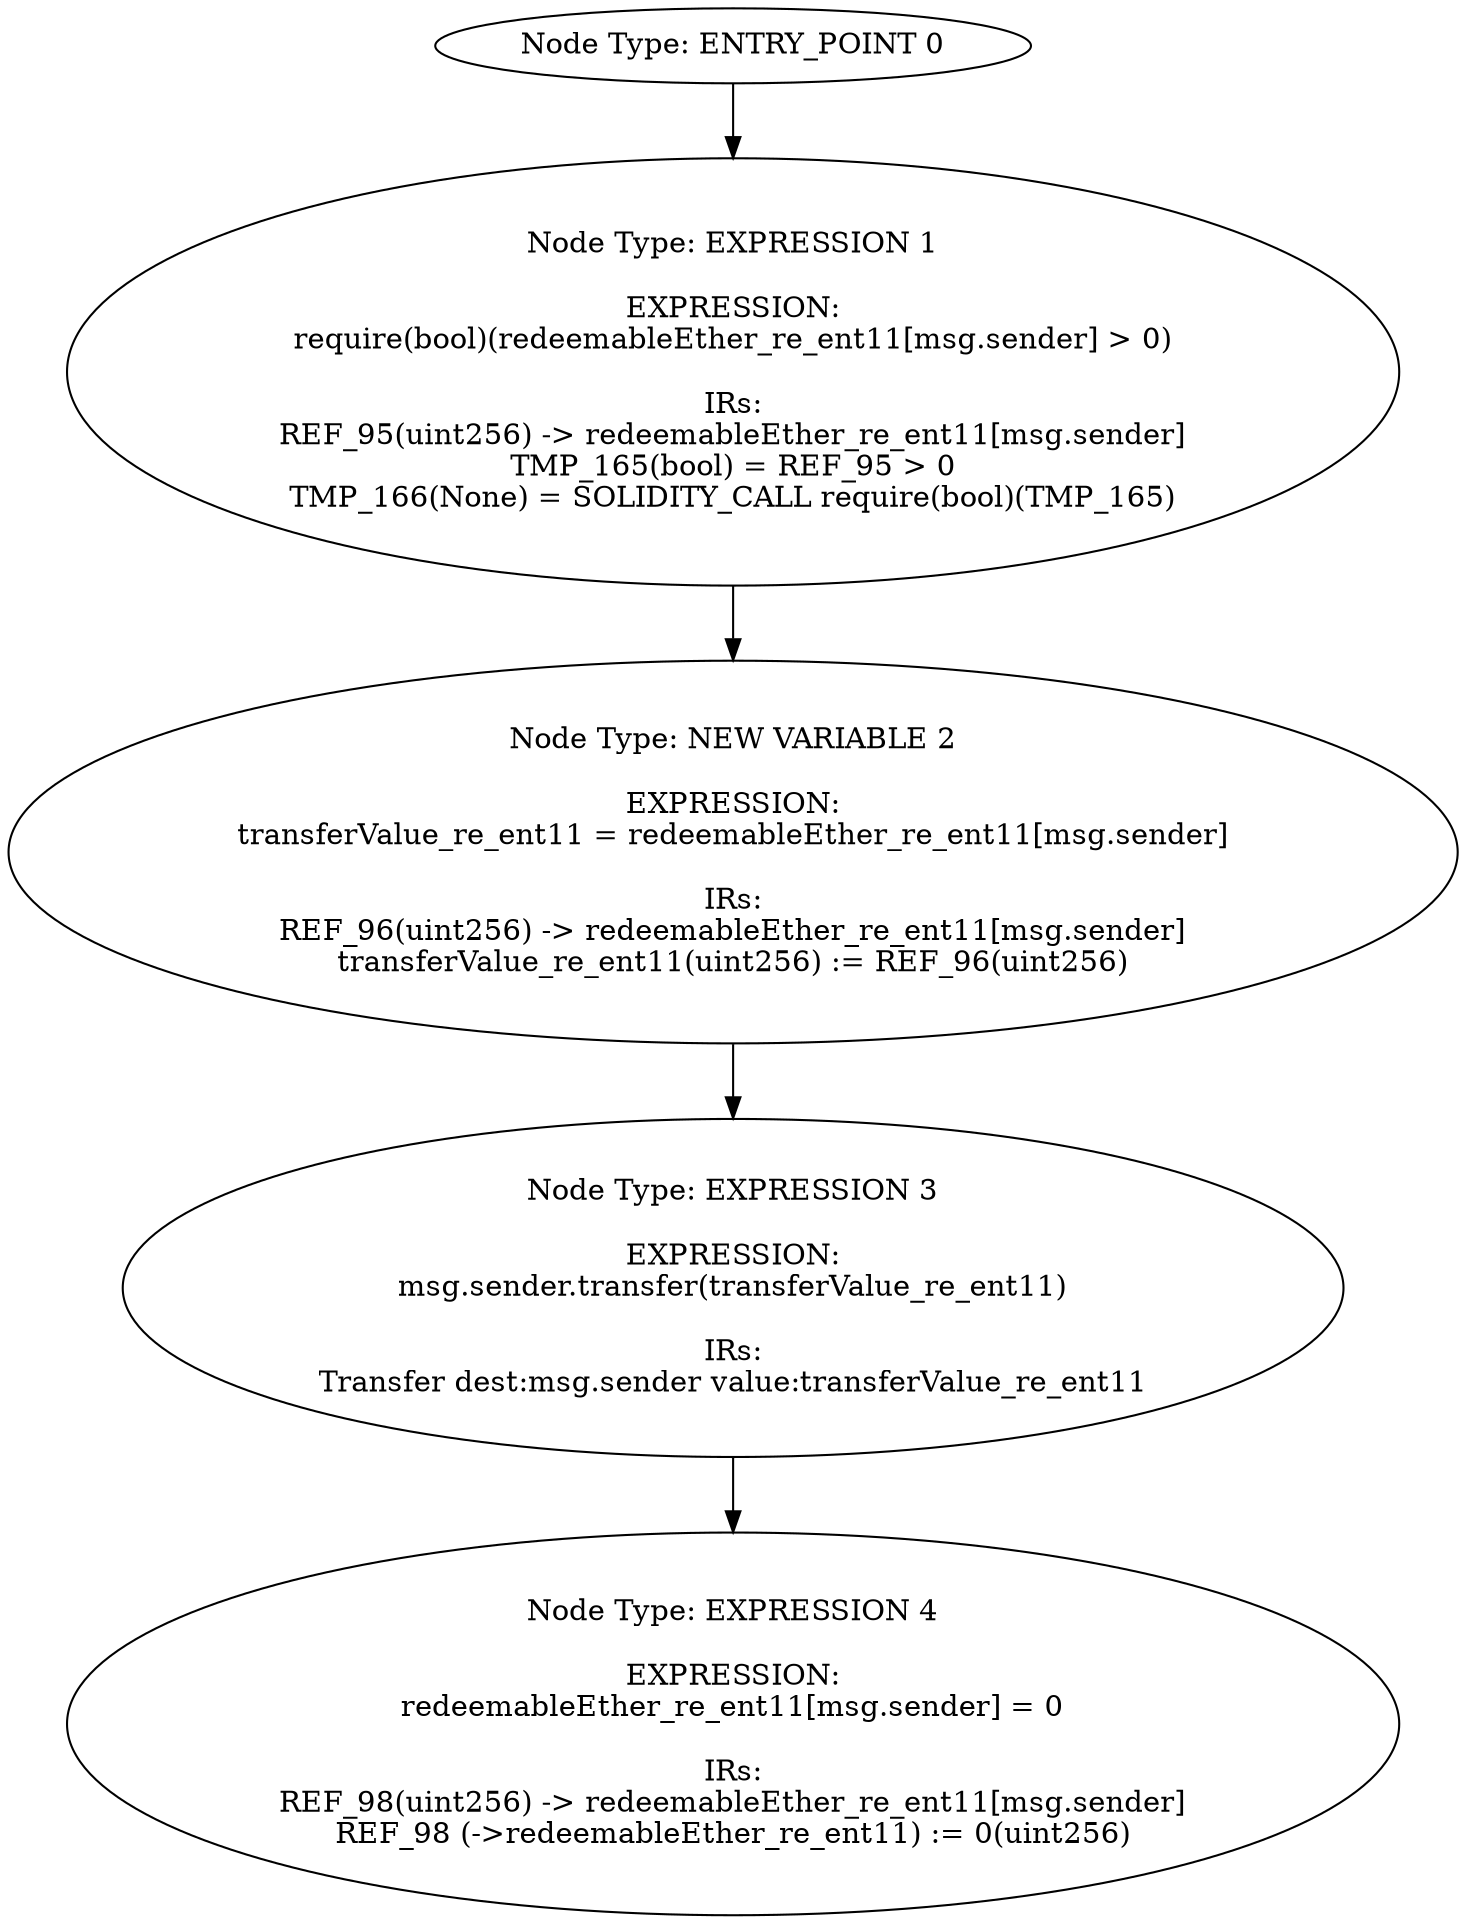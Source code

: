 digraph{
0[label="Node Type: ENTRY_POINT 0
"];
0->1;
1[label="Node Type: EXPRESSION 1

EXPRESSION:
require(bool)(redeemableEther_re_ent11[msg.sender] > 0)

IRs:
REF_95(uint256) -> redeemableEther_re_ent11[msg.sender]
TMP_165(bool) = REF_95 > 0
TMP_166(None) = SOLIDITY_CALL require(bool)(TMP_165)"];
1->2;
2[label="Node Type: NEW VARIABLE 2

EXPRESSION:
transferValue_re_ent11 = redeemableEther_re_ent11[msg.sender]

IRs:
REF_96(uint256) -> redeemableEther_re_ent11[msg.sender]
transferValue_re_ent11(uint256) := REF_96(uint256)"];
2->3;
3[label="Node Type: EXPRESSION 3

EXPRESSION:
msg.sender.transfer(transferValue_re_ent11)

IRs:
Transfer dest:msg.sender value:transferValue_re_ent11"];
3->4;
4[label="Node Type: EXPRESSION 4

EXPRESSION:
redeemableEther_re_ent11[msg.sender] = 0

IRs:
REF_98(uint256) -> redeemableEther_re_ent11[msg.sender]
REF_98 (->redeemableEther_re_ent11) := 0(uint256)"];
}
